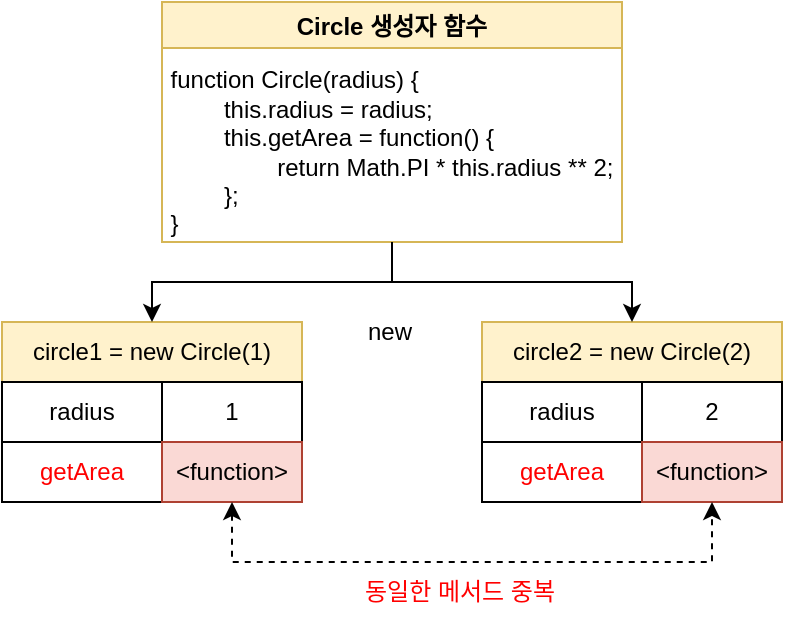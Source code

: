 <mxfile version="18.0.6" type="device"><diagram id="uUl-y-LADSqFNv1PMMo7" name="페이지-1"><mxGraphModel dx="1185" dy="721" grid="1" gridSize="10" guides="1" tooltips="1" connect="1" arrows="1" fold="1" page="1" pageScale="1" pageWidth="827" pageHeight="1169" math="0" shadow="0"><root><mxCell id="0"/><mxCell id="1" parent="0"/><mxCell id="Zjwx7U_eag0BfxZO7ivb-6" value="Circle 생성자 함수" style="swimlane;fillColor=#fff2cc;strokeColor=#d6b656;" vertex="1" parent="1"><mxGeometry x="230" y="330" width="230" height="120" as="geometry"/></mxCell><mxCell id="Zjwx7U_eag0BfxZO7ivb-8" value="&lt;div style=&quot;text-align: left;&quot;&gt;&lt;span style=&quot;background-color: initial;&quot;&gt;function Circle(radius) {&lt;/span&gt;&lt;/div&gt;&lt;div style=&quot;text-align: left;&quot;&gt;&lt;span style=&quot;background-color: initial;&quot;&gt;&lt;span style=&quot;white-space: pre;&quot;&gt;&#9;&lt;/span&gt;this.radius = radius;&lt;/span&gt;&lt;/div&gt;&lt;div style=&quot;text-align: left;&quot;&gt;&lt;span style=&quot;background-color: initial;&quot;&gt;&lt;span style=&quot;white-space: pre;&quot;&gt;&#9;&lt;/span&gt;this.getArea = function() {&lt;/span&gt;&lt;/div&gt;&lt;div style=&quot;text-align: left;&quot;&gt;&lt;span style=&quot;background-color: initial;&quot;&gt;&lt;span style=&quot;white-space: pre;&quot;&gt;&lt;span style=&quot;white-space: pre;&quot;&gt;&#9;&lt;/span&gt;&#9;&lt;/span&gt;return Math.PI * this.radius ** 2;&lt;/span&gt;&lt;/div&gt;&lt;div style=&quot;text-align: left;&quot;&gt;&lt;span style=&quot;background-color: initial;&quot;&gt;&lt;span style=&quot;white-space: pre;&quot;&gt;&#9;&lt;/span&gt;};&lt;/span&gt;&lt;/div&gt;&lt;div style=&quot;text-align: left;&quot;&gt;&lt;span style=&quot;background-color: initial;&quot;&gt;}&lt;/span&gt;&lt;/div&gt;" style="text;html=1;strokeColor=none;fillColor=none;align=center;verticalAlign=middle;whiteSpace=wrap;rounded=0;" vertex="1" parent="Zjwx7U_eag0BfxZO7ivb-6"><mxGeometry y="30" width="230" height="90" as="geometry"/></mxCell><mxCell id="Zjwx7U_eag0BfxZO7ivb-9" value="circle1 = new Circle(1)" style="rounded=0;whiteSpace=wrap;html=1;fillColor=#fff2cc;strokeColor=#d6b656;" vertex="1" parent="1"><mxGeometry x="150" y="490" width="150" height="30" as="geometry"/></mxCell><mxCell id="Zjwx7U_eag0BfxZO7ivb-10" value="radius" style="rounded=0;whiteSpace=wrap;html=1;" vertex="1" parent="1"><mxGeometry x="150" y="520" width="80" height="30" as="geometry"/></mxCell><mxCell id="Zjwx7U_eag0BfxZO7ivb-11" value="1" style="rounded=0;whiteSpace=wrap;html=1;" vertex="1" parent="1"><mxGeometry x="230" y="520" width="70" height="30" as="geometry"/></mxCell><mxCell id="Zjwx7U_eag0BfxZO7ivb-12" value="&lt;font color=&quot;#ff0000&quot;&gt;getArea&lt;/font&gt;" style="rounded=0;whiteSpace=wrap;html=1;" vertex="1" parent="1"><mxGeometry x="150" y="550" width="80" height="30" as="geometry"/></mxCell><mxCell id="Zjwx7U_eag0BfxZO7ivb-13" value="&amp;lt;function&amp;gt;" style="rounded=0;whiteSpace=wrap;html=1;fillColor=#fad9d5;strokeColor=#ae4132;" vertex="1" parent="1"><mxGeometry x="230" y="550" width="70" height="30" as="geometry"/></mxCell><mxCell id="Zjwx7U_eag0BfxZO7ivb-14" value="circle2 = new Circle(2)" style="rounded=0;whiteSpace=wrap;html=1;fillColor=#fff2cc;strokeColor=#d6b656;" vertex="1" parent="1"><mxGeometry x="390" y="490" width="150" height="30" as="geometry"/></mxCell><mxCell id="Zjwx7U_eag0BfxZO7ivb-15" value="radius" style="rounded=0;whiteSpace=wrap;html=1;" vertex="1" parent="1"><mxGeometry x="390" y="520" width="80" height="30" as="geometry"/></mxCell><mxCell id="Zjwx7U_eag0BfxZO7ivb-16" value="2" style="rounded=0;whiteSpace=wrap;html=1;" vertex="1" parent="1"><mxGeometry x="470" y="520" width="70" height="30" as="geometry"/></mxCell><mxCell id="Zjwx7U_eag0BfxZO7ivb-17" value="&lt;font color=&quot;#ff0000&quot;&gt;getArea&lt;/font&gt;" style="rounded=0;whiteSpace=wrap;html=1;" vertex="1" parent="1"><mxGeometry x="390" y="550" width="80" height="30" as="geometry"/></mxCell><mxCell id="Zjwx7U_eag0BfxZO7ivb-18" value="&amp;lt;function&amp;gt;" style="rounded=0;whiteSpace=wrap;html=1;fillColor=#fad9d5;strokeColor=#ae4132;" vertex="1" parent="1"><mxGeometry x="470" y="550" width="70" height="30" as="geometry"/></mxCell><mxCell id="Zjwx7U_eag0BfxZO7ivb-19" value="" style="endArrow=classic;html=1;rounded=0;fontColor=#FF0000;exitX=0.5;exitY=1;exitDx=0;exitDy=0;entryX=0.5;entryY=1;entryDx=0;entryDy=0;startArrow=classic;startFill=1;endFill=1;dashed=1;" edge="1" parent="1" source="Zjwx7U_eag0BfxZO7ivb-13" target="Zjwx7U_eag0BfxZO7ivb-18"><mxGeometry width="50" height="50" relative="1" as="geometry"><mxPoint x="360" y="690" as="sourcePoint"/><mxPoint x="350" y="610" as="targetPoint"/><Array as="points"><mxPoint x="265" y="610"/><mxPoint x="505" y="610"/></Array></mxGeometry></mxCell><mxCell id="Zjwx7U_eag0BfxZO7ivb-20" value="동일한 메서드 중복" style="text;html=1;strokeColor=none;fillColor=none;align=center;verticalAlign=middle;whiteSpace=wrap;rounded=0;fontColor=#FF0000;" vertex="1" parent="1"><mxGeometry x="314" y="610" width="130" height="30" as="geometry"/></mxCell><mxCell id="Zjwx7U_eag0BfxZO7ivb-21" value="" style="endArrow=classic;html=1;rounded=0;fontColor=#FF0000;exitX=0.5;exitY=1;exitDx=0;exitDy=0;entryX=0.5;entryY=0;entryDx=0;entryDy=0;" edge="1" parent="1" source="Zjwx7U_eag0BfxZO7ivb-8" target="Zjwx7U_eag0BfxZO7ivb-9"><mxGeometry width="50" height="50" relative="1" as="geometry"><mxPoint x="420" y="560" as="sourcePoint"/><mxPoint x="470" y="510" as="targetPoint"/><Array as="points"><mxPoint x="345" y="470"/><mxPoint x="225" y="470"/></Array></mxGeometry></mxCell><mxCell id="Zjwx7U_eag0BfxZO7ivb-22" value="" style="endArrow=classic;html=1;rounded=0;fontColor=#FF0000;exitX=0.5;exitY=1;exitDx=0;exitDy=0;entryX=0.5;entryY=0;entryDx=0;entryDy=0;" edge="1" parent="1" source="Zjwx7U_eag0BfxZO7ivb-8" target="Zjwx7U_eag0BfxZO7ivb-14"><mxGeometry width="50" height="50" relative="1" as="geometry"><mxPoint x="420" y="560" as="sourcePoint"/><mxPoint x="470" y="510" as="targetPoint"/><Array as="points"><mxPoint x="345" y="470"/><mxPoint x="465" y="470"/></Array></mxGeometry></mxCell><mxCell id="Zjwx7U_eag0BfxZO7ivb-23" value="new" style="text;html=1;strokeColor=none;fillColor=none;align=center;verticalAlign=middle;whiteSpace=wrap;rounded=0;fontColor=#000000;" vertex="1" parent="1"><mxGeometry x="314" y="480" width="60" height="30" as="geometry"/></mxCell></root></mxGraphModel></diagram></mxfile>